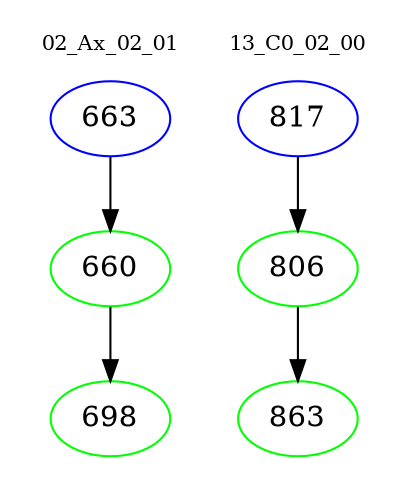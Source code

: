 digraph{
subgraph cluster_0 {
color = white
label = "02_Ax_02_01";
fontsize=10;
T0_663 [label="663", color="blue"]
T0_663 -> T0_660 [color="black"]
T0_660 [label="660", color="green"]
T0_660 -> T0_698 [color="black"]
T0_698 [label="698", color="green"]
}
subgraph cluster_1 {
color = white
label = "13_C0_02_00";
fontsize=10;
T1_817 [label="817", color="blue"]
T1_817 -> T1_806 [color="black"]
T1_806 [label="806", color="green"]
T1_806 -> T1_863 [color="black"]
T1_863 [label="863", color="green"]
}
}
